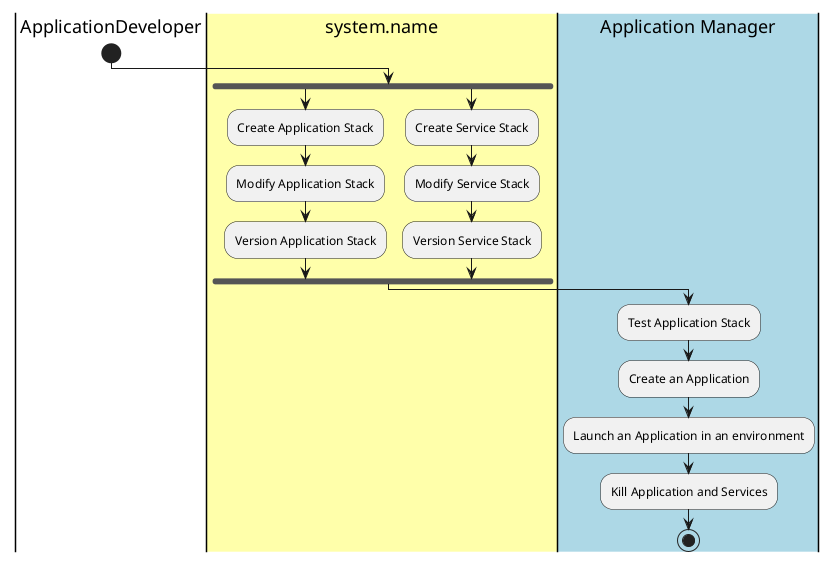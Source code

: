 @startuml
|ApplicationDeveloper|
start
|#ffffaa|system.name|
fork
:Create Application Stack;
:Modify Application Stack;
:Version Application Stack;
fork again
:Create Service Stack;
:Modify Service Stack;
:Version Service Stack;
fork end
|#lightblue|Application Manager|
:Test Application Stack;
:Create an Application;
:Launch an Application in an environment;
:Kill Application and Services;
stop
@enduml
